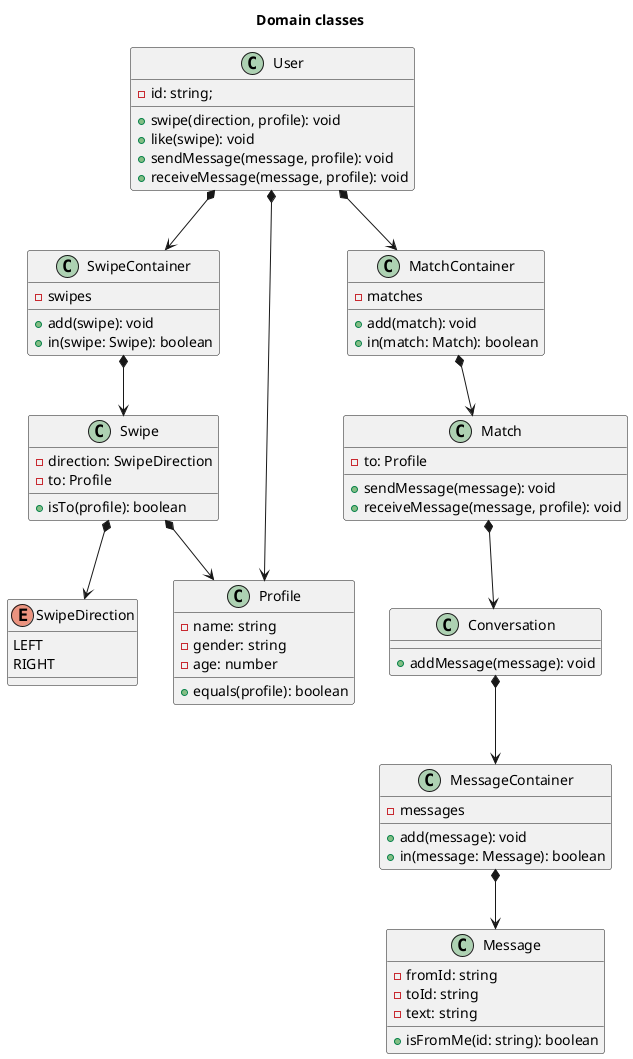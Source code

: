 @startuml Domain classes
title Domain classes

' enum SessionState {
'   INITIAL
'   SWIPING
'   CONVERSATION
'   PROFILE
'   MATCH_LIST
' }

' class Session {
'   state: SessionState
'   profile: Profile
' }

class User {
  - id: string;

  + swipe(direction, profile): void
  + like(swipe): void
  + sendMessage(message, profile): void
  + receiveMessage(message, profile): void
}

class SwipeContainer {
  - swipes

  + add(swipe): void
  + in(swipe: Swipe): boolean
}

class Swipe {
  - direction: SwipeDirection
  - to: Profile

  + isTo(profile): boolean
}

enum SwipeDirection {
  LEFT
  RIGHT
}

class Profile {
  - name: string
  - gender: string
  - age: number

  + equals(profile): boolean
}

class Conversation {
  + addMessage(message): void
}

class MessageContainer {
  - messages

  + add(message): void
  + in(message: Message): boolean
}

class Message {
  - fromId: string
  - toId: string
  - text: string

  + isFromMe(id: string): boolean
}

class MatchContainer {
  - matches

  + add(match): void
  + in(match: Match): boolean
}

class Match {
  - to: Profile

  + sendMessage(message): void
  + receiveMessage(message, profile): void
}


User *--> Profile
User *--> SwipeContainer
SwipeContainer *--> Swipe
User *--> MatchContainer
MatchContainer *--> Match
Match *--> Conversation
Conversation *--> MessageContainer
MessageContainer *--> Message

Swipe *--> Profile
Swipe *--> SwipeDirection


@enduml
